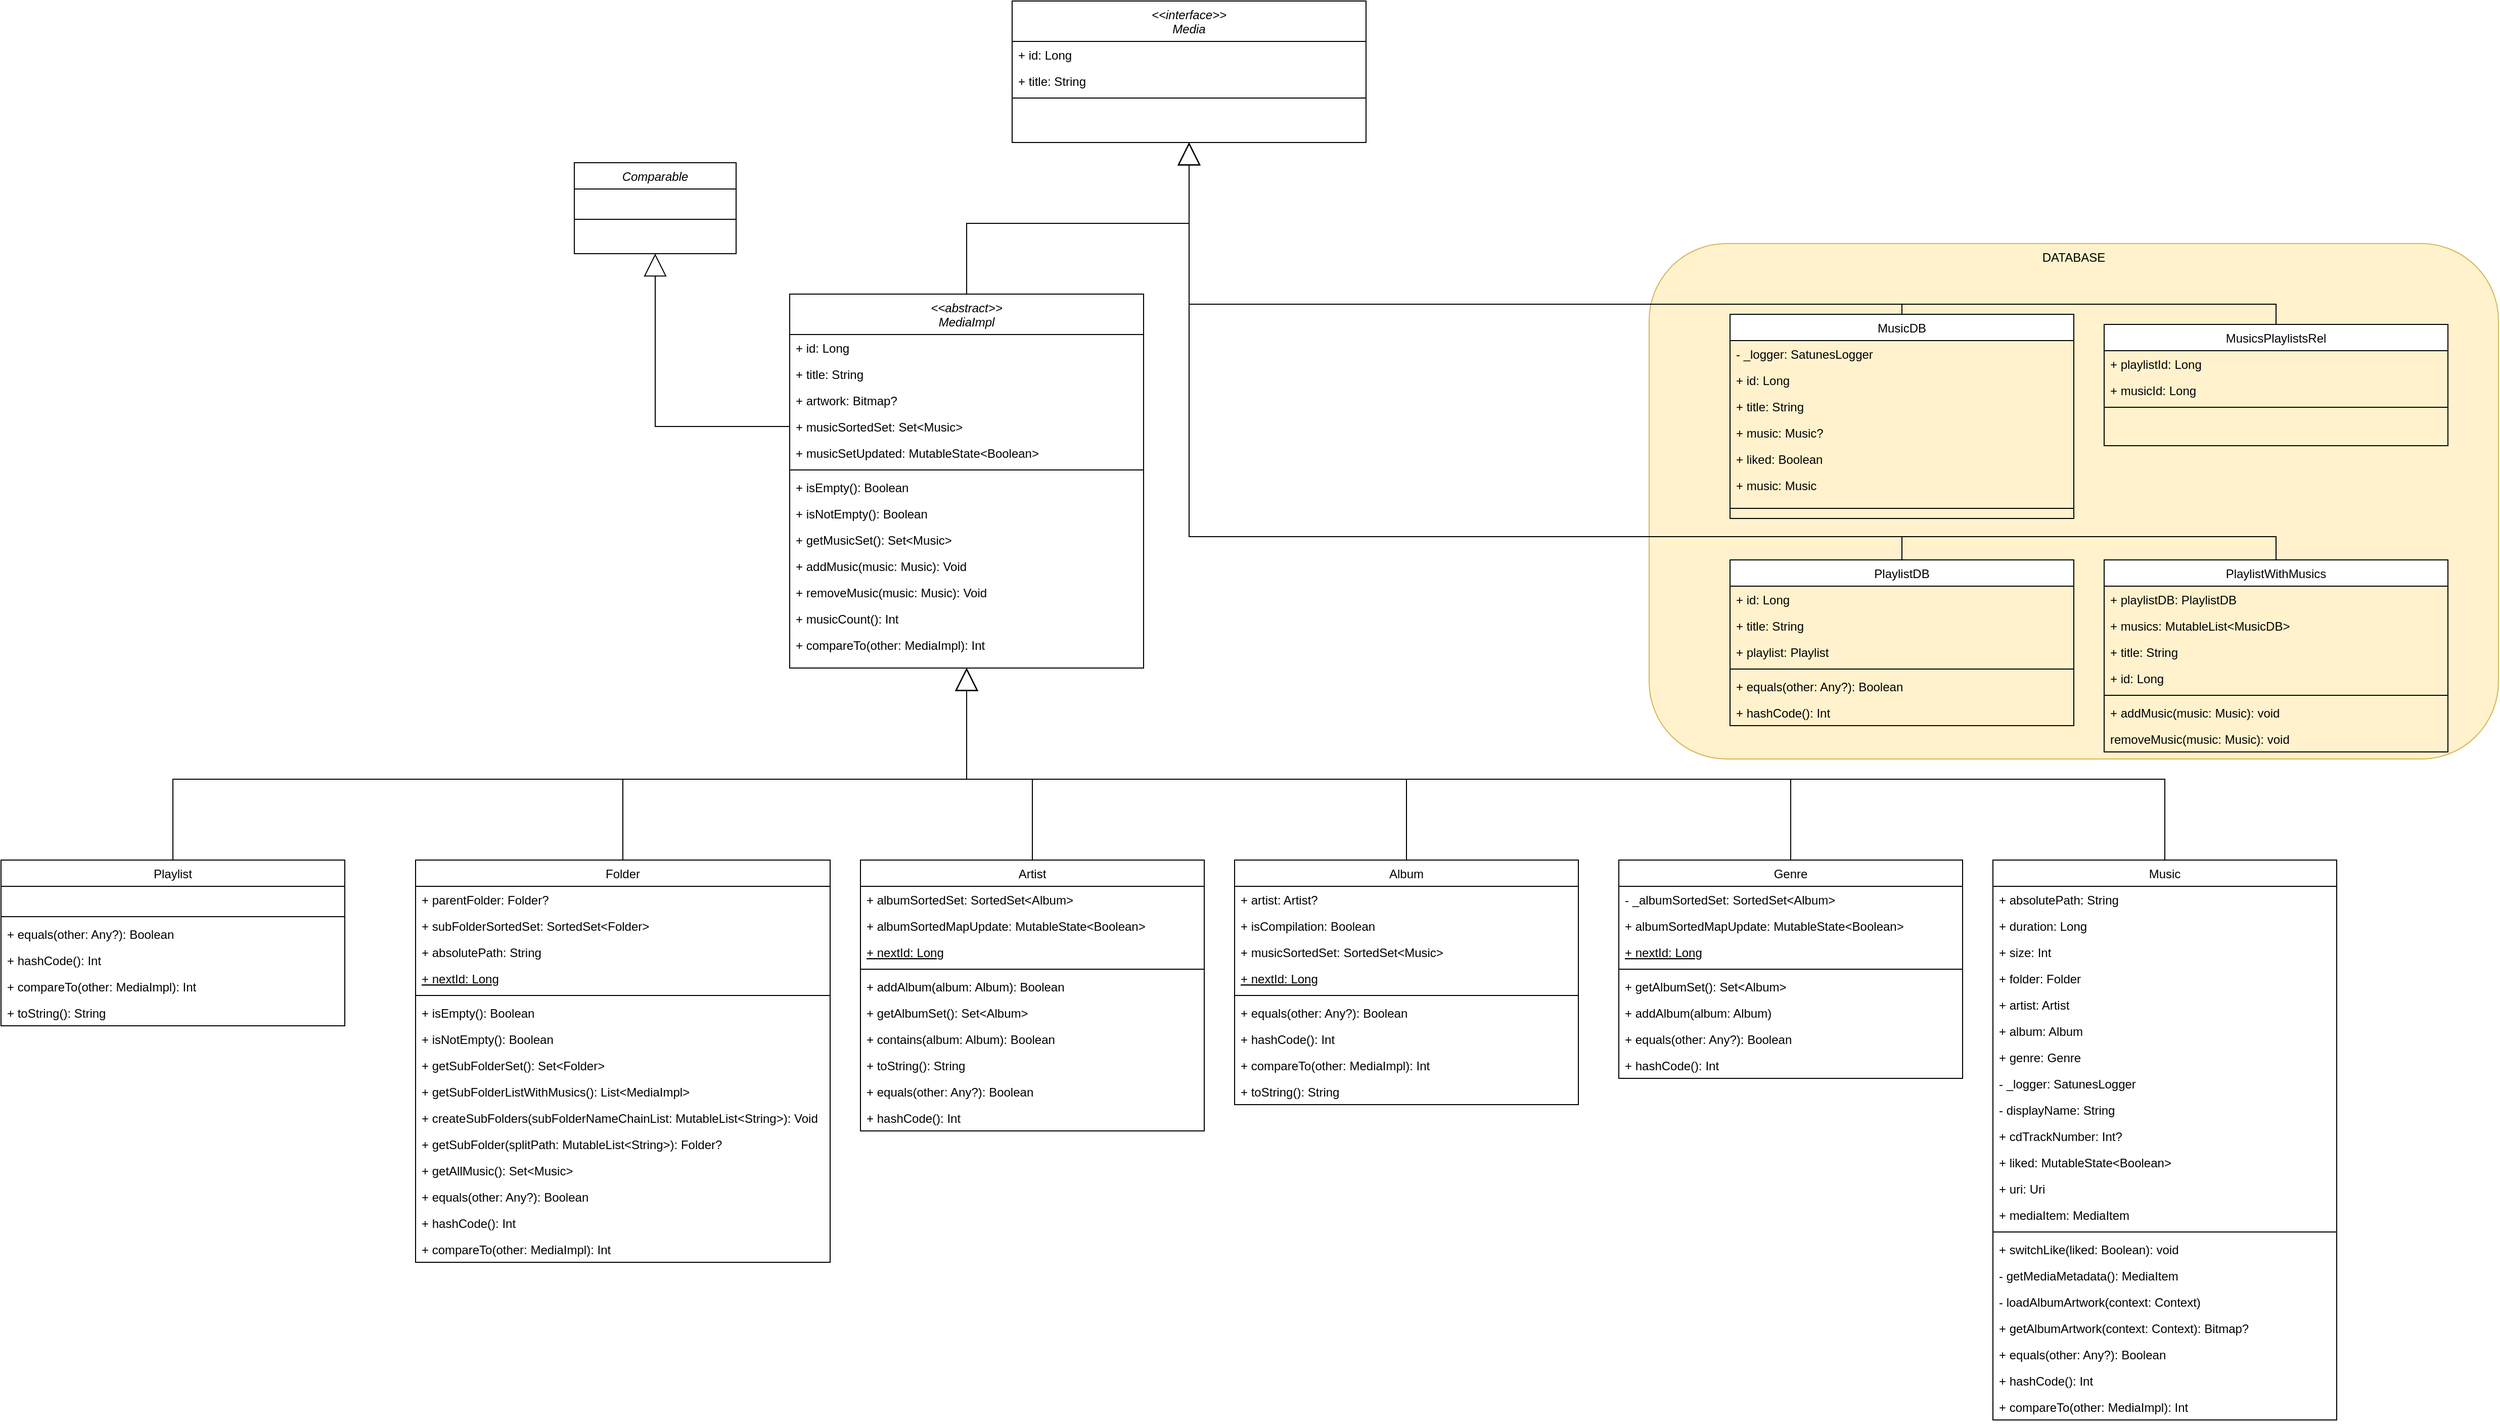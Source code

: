 <mxfile version="24.7.17">
  <diagram id="C5RBs43oDa-KdzZeNtuy" name="Page-1">
    <mxGraphModel dx="2901" dy="1903" grid="1" gridSize="10" guides="1" tooltips="1" connect="1" arrows="1" fold="1" page="1" pageScale="1" pageWidth="827" pageHeight="1169" math="0" shadow="0">
      <root>
        <mxCell id="WIyWlLk6GJQsqaUBKTNV-0" />
        <mxCell id="WIyWlLk6GJQsqaUBKTNV-1" parent="WIyWlLk6GJQsqaUBKTNV-0" />
        <mxCell id="YpZkU9xtYpbVFz88kELq-27" style="edgeStyle=orthogonalEdgeStyle;rounded=0;orthogonalLoop=1;jettySize=auto;html=1;entryX=0.5;entryY=1;entryDx=0;entryDy=0;endArrow=block;endFill=0;strokeWidth=1;endSize=20;exitX=0;exitY=0.5;exitDx=0;exitDy=0;" parent="WIyWlLk6GJQsqaUBKTNV-1" source="BCzuW8dj-wQ5mQRWd4hv-5" target="YpZkU9xtYpbVFz88kELq-18" edge="1">
          <mxGeometry relative="1" as="geometry" />
        </mxCell>
        <mxCell id="zkfFHV4jXpPFQw0GAbJ--0" value="&lt;&lt;interface&gt;&gt;&#xa;Media" style="swimlane;fontStyle=2;align=center;verticalAlign=top;childLayout=stackLayout;horizontal=1;startSize=40;horizontalStack=0;resizeParent=1;resizeLast=0;collapsible=1;marginBottom=0;rounded=0;shadow=0;strokeWidth=1;" parent="WIyWlLk6GJQsqaUBKTNV-1" vertex="1">
          <mxGeometry x="20" y="-490" width="350" height="140" as="geometry">
            <mxRectangle x="230" y="140" width="160" height="26" as="alternateBounds" />
          </mxGeometry>
        </mxCell>
        <mxCell id="zkfFHV4jXpPFQw0GAbJ--1" value="+ id: Long" style="text;align=left;verticalAlign=top;spacingLeft=4;spacingRight=4;overflow=hidden;rotatable=0;points=[[0,0.5],[1,0.5]];portConstraint=eastwest;" parent="zkfFHV4jXpPFQw0GAbJ--0" vertex="1">
          <mxGeometry y="40" width="350" height="26" as="geometry" />
        </mxCell>
        <mxCell id="zkfFHV4jXpPFQw0GAbJ--2" value="+ title: String" style="text;align=left;verticalAlign=top;spacingLeft=4;spacingRight=4;overflow=hidden;rotatable=0;points=[[0,0.5],[1,0.5]];portConstraint=eastwest;rounded=0;shadow=0;html=0;" parent="zkfFHV4jXpPFQw0GAbJ--0" vertex="1">
          <mxGeometry y="66" width="350" height="26" as="geometry" />
        </mxCell>
        <mxCell id="zkfFHV4jXpPFQw0GAbJ--4" value="" style="line;html=1;strokeWidth=1;align=left;verticalAlign=middle;spacingTop=-1;spacingLeft=3;spacingRight=3;rotatable=0;labelPosition=right;points=[];portConstraint=eastwest;" parent="zkfFHV4jXpPFQw0GAbJ--0" vertex="1">
          <mxGeometry y="92" width="350" height="8" as="geometry" />
        </mxCell>
        <mxCell id="zkfFHV4jXpPFQw0GAbJ--6" value="Folder" style="swimlane;fontStyle=0;align=center;verticalAlign=top;childLayout=stackLayout;horizontal=1;startSize=26;horizontalStack=0;resizeParent=1;resizeLast=0;collapsible=1;marginBottom=0;rounded=0;shadow=0;strokeWidth=1;" parent="WIyWlLk6GJQsqaUBKTNV-1" vertex="1">
          <mxGeometry x="-570" y="360" width="410" height="398" as="geometry">
            <mxRectangle x="130" y="380" width="160" height="26" as="alternateBounds" />
          </mxGeometry>
        </mxCell>
        <mxCell id="zkfFHV4jXpPFQw0GAbJ--7" value="+ parentFolder: Folder?" style="text;align=left;verticalAlign=top;spacingLeft=4;spacingRight=4;overflow=hidden;rotatable=0;points=[[0,0.5],[1,0.5]];portConstraint=eastwest;" parent="zkfFHV4jXpPFQw0GAbJ--6" vertex="1">
          <mxGeometry y="26" width="410" height="26" as="geometry" />
        </mxCell>
        <mxCell id="YpZkU9xtYpbVFz88kELq-29" value="+ subFolderSortedSet: SortedSet&lt;Folder&gt;" style="text;align=left;verticalAlign=top;spacingLeft=4;spacingRight=4;overflow=hidden;rotatable=0;points=[[0,0.5],[1,0.5]];portConstraint=eastwest;rounded=0;shadow=0;html=0;" parent="zkfFHV4jXpPFQw0GAbJ--6" vertex="1">
          <mxGeometry y="52" width="410" height="26" as="geometry" />
        </mxCell>
        <mxCell id="YpZkU9xtYpbVFz88kELq-30" value="+ absolutePath: String" style="text;align=left;verticalAlign=top;spacingLeft=4;spacingRight=4;overflow=hidden;rotatable=0;points=[[0,0.5],[1,0.5]];portConstraint=eastwest;rounded=0;shadow=0;html=0;" parent="zkfFHV4jXpPFQw0GAbJ--6" vertex="1">
          <mxGeometry y="78" width="410" height="26" as="geometry" />
        </mxCell>
        <mxCell id="HCeRGzGwol8JE6AunHpq-9" value="+ nextId: Long" style="text;align=left;verticalAlign=top;spacingLeft=4;spacingRight=4;overflow=hidden;rotatable=0;points=[[0,0.5],[1,0.5]];portConstraint=eastwest;rounded=0;shadow=0;html=0;fontStyle=4" vertex="1" parent="zkfFHV4jXpPFQw0GAbJ--6">
          <mxGeometry y="104" width="410" height="26" as="geometry" />
        </mxCell>
        <mxCell id="zkfFHV4jXpPFQw0GAbJ--9" value="" style="line;html=1;strokeWidth=1;align=left;verticalAlign=middle;spacingTop=-1;spacingLeft=3;spacingRight=3;rotatable=0;labelPosition=right;points=[];portConstraint=eastwest;" parent="zkfFHV4jXpPFQw0GAbJ--6" vertex="1">
          <mxGeometry y="130" width="410" height="8" as="geometry" />
        </mxCell>
        <mxCell id="HCeRGzGwol8JE6AunHpq-10" value="+ isEmpty(): Boolean" style="text;align=left;verticalAlign=top;spacingLeft=4;spacingRight=4;overflow=hidden;rotatable=0;points=[[0,0.5],[1,0.5]];portConstraint=eastwest;fontStyle=0" vertex="1" parent="zkfFHV4jXpPFQw0GAbJ--6">
          <mxGeometry y="138" width="410" height="26" as="geometry" />
        </mxCell>
        <mxCell id="HCeRGzGwol8JE6AunHpq-11" value="+ isNotEmpty(): Boolean" style="text;align=left;verticalAlign=top;spacingLeft=4;spacingRight=4;overflow=hidden;rotatable=0;points=[[0,0.5],[1,0.5]];portConstraint=eastwest;fontStyle=0" vertex="1" parent="zkfFHV4jXpPFQw0GAbJ--6">
          <mxGeometry y="164" width="410" height="26" as="geometry" />
        </mxCell>
        <mxCell id="zkfFHV4jXpPFQw0GAbJ--10" value="+ getSubFolderSet(): Set&lt;Folder&gt;" style="text;align=left;verticalAlign=top;spacingLeft=4;spacingRight=4;overflow=hidden;rotatable=0;points=[[0,0.5],[1,0.5]];portConstraint=eastwest;fontStyle=0" parent="zkfFHV4jXpPFQw0GAbJ--6" vertex="1">
          <mxGeometry y="190" width="410" height="26" as="geometry" />
        </mxCell>
        <mxCell id="zkfFHV4jXpPFQw0GAbJ--11" value="+ getSubFolderListWithMusics(): List&lt;MediaImpl&gt;" style="text;align=left;verticalAlign=top;spacingLeft=4;spacingRight=4;overflow=hidden;rotatable=0;points=[[0,0.5],[1,0.5]];portConstraint=eastwest;" parent="zkfFHV4jXpPFQw0GAbJ--6" vertex="1">
          <mxGeometry y="216" width="410" height="26" as="geometry" />
        </mxCell>
        <mxCell id="YpZkU9xtYpbVFz88kELq-37" value="+ createSubFolders(subFolderNameChainList: MutableList&lt;String&gt;): Void" style="text;align=left;verticalAlign=top;spacingLeft=4;spacingRight=4;overflow=hidden;rotatable=0;points=[[0,0.5],[1,0.5]];portConstraint=eastwest;" parent="zkfFHV4jXpPFQw0GAbJ--6" vertex="1">
          <mxGeometry y="242" width="410" height="26" as="geometry" />
        </mxCell>
        <mxCell id="YpZkU9xtYpbVFz88kELq-36" value="+ getSubFolder(splitPath: MutableList&lt;String&gt;): Folder?" style="text;align=left;verticalAlign=top;spacingLeft=4;spacingRight=4;overflow=hidden;rotatable=0;points=[[0,0.5],[1,0.5]];portConstraint=eastwest;" parent="zkfFHV4jXpPFQw0GAbJ--6" vertex="1">
          <mxGeometry y="268" width="410" height="26" as="geometry" />
        </mxCell>
        <mxCell id="YpZkU9xtYpbVFz88kELq-35" value="+ getAllMusic(): Set&lt;Music&gt;" style="text;align=left;verticalAlign=top;spacingLeft=4;spacingRight=4;overflow=hidden;rotatable=0;points=[[0,0.5],[1,0.5]];portConstraint=eastwest;" parent="zkfFHV4jXpPFQw0GAbJ--6" vertex="1">
          <mxGeometry y="294" width="410" height="26" as="geometry" />
        </mxCell>
        <mxCell id="BCzuW8dj-wQ5mQRWd4hv-45" value="+ equals(other: Any?): Boolean" style="text;align=left;verticalAlign=top;spacingLeft=4;spacingRight=4;overflow=hidden;rotatable=0;points=[[0,0.5],[1,0.5]];portConstraint=eastwest;" parent="zkfFHV4jXpPFQw0GAbJ--6" vertex="1">
          <mxGeometry y="320" width="410" height="26" as="geometry" />
        </mxCell>
        <mxCell id="BCzuW8dj-wQ5mQRWd4hv-46" value="+ hashCode(): Int" style="text;align=left;verticalAlign=top;spacingLeft=4;spacingRight=4;overflow=hidden;rotatable=0;points=[[0,0.5],[1,0.5]];portConstraint=eastwest;" parent="zkfFHV4jXpPFQw0GAbJ--6" vertex="1">
          <mxGeometry y="346" width="410" height="26" as="geometry" />
        </mxCell>
        <mxCell id="HCeRGzGwol8JE6AunHpq-12" value="+ compareTo(other: MediaImpl): Int" style="text;align=left;verticalAlign=top;spacingLeft=4;spacingRight=4;overflow=hidden;rotatable=0;points=[[0,0.5],[1,0.5]];portConstraint=eastwest;" vertex="1" parent="zkfFHV4jXpPFQw0GAbJ--6">
          <mxGeometry y="372" width="410" height="26" as="geometry" />
        </mxCell>
        <mxCell id="zkfFHV4jXpPFQw0GAbJ--12" value="" style="endArrow=block;endSize=20;endFill=0;shadow=0;strokeWidth=1;rounded=0;curved=0;edgeStyle=elbowEdgeStyle;elbow=vertical;entryX=0.5;entryY=1;entryDx=0;entryDy=0;" parent="WIyWlLk6GJQsqaUBKTNV-1" source="zkfFHV4jXpPFQw0GAbJ--6" target="BCzuW8dj-wQ5mQRWd4hv-0" edge="1">
          <mxGeometry width="160" relative="1" as="geometry">
            <mxPoint x="200" y="203" as="sourcePoint" />
            <mxPoint x="215" y="-240" as="targetPoint" />
            <Array as="points">
              <mxPoint x="-80" y="280" />
            </Array>
          </mxGeometry>
        </mxCell>
        <mxCell id="zkfFHV4jXpPFQw0GAbJ--13" value="Artist" style="swimlane;fontStyle=0;align=center;verticalAlign=top;childLayout=stackLayout;horizontal=1;startSize=26;horizontalStack=0;resizeParent=1;resizeLast=0;collapsible=1;marginBottom=0;rounded=0;shadow=0;strokeWidth=1;" parent="WIyWlLk6GJQsqaUBKTNV-1" vertex="1">
          <mxGeometry x="-130" y="360" width="340" height="268" as="geometry">
            <mxRectangle x="340" y="380" width="170" height="26" as="alternateBounds" />
          </mxGeometry>
        </mxCell>
        <mxCell id="zkfFHV4jXpPFQw0GAbJ--14" value="+ albumSortedSet: SortedSet&lt;Album&gt;" style="text;align=left;verticalAlign=top;spacingLeft=4;spacingRight=4;overflow=hidden;rotatable=0;points=[[0,0.5],[1,0.5]];portConstraint=eastwest;" parent="zkfFHV4jXpPFQw0GAbJ--13" vertex="1">
          <mxGeometry y="26" width="340" height="26" as="geometry" />
        </mxCell>
        <mxCell id="YpZkU9xtYpbVFz88kELq-43" value="+ albumSortedMapUpdate: MutableState&lt;Boolean&gt;" style="text;align=left;verticalAlign=top;spacingLeft=4;spacingRight=4;overflow=hidden;rotatable=0;points=[[0,0.5],[1,0.5]];portConstraint=eastwest;" parent="zkfFHV4jXpPFQw0GAbJ--13" vertex="1">
          <mxGeometry y="52" width="340" height="26" as="geometry" />
        </mxCell>
        <mxCell id="HCeRGzGwol8JE6AunHpq-13" value="+ nextId: Long" style="text;align=left;verticalAlign=top;spacingLeft=4;spacingRight=4;overflow=hidden;rotatable=0;points=[[0,0.5],[1,0.5]];portConstraint=eastwest;fontStyle=4" vertex="1" parent="zkfFHV4jXpPFQw0GAbJ--13">
          <mxGeometry y="78" width="340" height="26" as="geometry" />
        </mxCell>
        <mxCell id="zkfFHV4jXpPFQw0GAbJ--15" value="" style="line;html=1;strokeWidth=1;align=left;verticalAlign=middle;spacingTop=-1;spacingLeft=3;spacingRight=3;rotatable=0;labelPosition=right;points=[];portConstraint=eastwest;" parent="zkfFHV4jXpPFQw0GAbJ--13" vertex="1">
          <mxGeometry y="104" width="340" height="8" as="geometry" />
        </mxCell>
        <mxCell id="HCeRGzGwol8JE6AunHpq-14" value="+ addAlbum(album: Album): Boolean" style="text;align=left;verticalAlign=top;spacingLeft=4;spacingRight=4;overflow=hidden;rotatable=0;points=[[0,0.5],[1,0.5]];portConstraint=eastwest;" vertex="1" parent="zkfFHV4jXpPFQw0GAbJ--13">
          <mxGeometry y="112" width="340" height="26" as="geometry" />
        </mxCell>
        <mxCell id="HCeRGzGwol8JE6AunHpq-15" value="+ getAlbumSet(): Set&lt;Album&gt;" style="text;align=left;verticalAlign=top;spacingLeft=4;spacingRight=4;overflow=hidden;rotatable=0;points=[[0,0.5],[1,0.5]];portConstraint=eastwest;" vertex="1" parent="zkfFHV4jXpPFQw0GAbJ--13">
          <mxGeometry y="138" width="340" height="26" as="geometry" />
        </mxCell>
        <mxCell id="HCeRGzGwol8JE6AunHpq-16" value="+ contains(album: Album): Boolean" style="text;align=left;verticalAlign=top;spacingLeft=4;spacingRight=4;overflow=hidden;rotatable=0;points=[[0,0.5],[1,0.5]];portConstraint=eastwest;" vertex="1" parent="zkfFHV4jXpPFQw0GAbJ--13">
          <mxGeometry y="164" width="340" height="26" as="geometry" />
        </mxCell>
        <mxCell id="HCeRGzGwol8JE6AunHpq-18" value="+ toString(): String" style="text;align=left;verticalAlign=top;spacingLeft=4;spacingRight=4;overflow=hidden;rotatable=0;points=[[0,0.5],[1,0.5]];portConstraint=eastwest;" vertex="1" parent="zkfFHV4jXpPFQw0GAbJ--13">
          <mxGeometry y="190" width="340" height="26" as="geometry" />
        </mxCell>
        <mxCell id="BCzuW8dj-wQ5mQRWd4hv-43" value="+ equals(other: Any?): Boolean" style="text;align=left;verticalAlign=top;spacingLeft=4;spacingRight=4;overflow=hidden;rotatable=0;points=[[0,0.5],[1,0.5]];portConstraint=eastwest;" parent="zkfFHV4jXpPFQw0GAbJ--13" vertex="1">
          <mxGeometry y="216" width="340" height="26" as="geometry" />
        </mxCell>
        <mxCell id="BCzuW8dj-wQ5mQRWd4hv-44" value="+ hashCode(): Int" style="text;align=left;verticalAlign=top;spacingLeft=4;spacingRight=4;overflow=hidden;rotatable=0;points=[[0,0.5],[1,0.5]];portConstraint=eastwest;" parent="zkfFHV4jXpPFQw0GAbJ--13" vertex="1">
          <mxGeometry y="242" width="340" height="26" as="geometry" />
        </mxCell>
        <mxCell id="zkfFHV4jXpPFQw0GAbJ--16" value="" style="endArrow=block;endSize=20;endFill=0;shadow=0;strokeWidth=1;rounded=0;curved=0;edgeStyle=elbowEdgeStyle;elbow=vertical;entryX=0.5;entryY=1;entryDx=0;entryDy=0;exitX=0.5;exitY=0;exitDx=0;exitDy=0;" parent="WIyWlLk6GJQsqaUBKTNV-1" source="zkfFHV4jXpPFQw0GAbJ--13" target="BCzuW8dj-wQ5mQRWd4hv-0" edge="1">
          <mxGeometry width="160" relative="1" as="geometry">
            <mxPoint x="210" y="373" as="sourcePoint" />
            <mxPoint x="215" y="-240" as="targetPoint" />
            <Array as="points">
              <mxPoint x="-20" y="280" />
            </Array>
          </mxGeometry>
        </mxCell>
        <mxCell id="YpZkU9xtYpbVFz88kELq-18" value="Comparable" style="swimlane;fontStyle=2;align=center;verticalAlign=top;childLayout=stackLayout;horizontal=1;startSize=26;horizontalStack=0;resizeParent=1;resizeLast=0;collapsible=1;marginBottom=0;rounded=0;shadow=0;strokeWidth=1;" parent="WIyWlLk6GJQsqaUBKTNV-1" vertex="1">
          <mxGeometry x="-413" y="-330" width="160" height="90" as="geometry">
            <mxRectangle x="130" y="380" width="160" height="26" as="alternateBounds" />
          </mxGeometry>
        </mxCell>
        <mxCell id="YpZkU9xtYpbVFz88kELq-20" value=" " style="text;align=left;verticalAlign=top;spacingLeft=4;spacingRight=4;overflow=hidden;rotatable=0;points=[[0,0.5],[1,0.5]];portConstraint=eastwest;rounded=0;shadow=0;html=0;fontStyle=0" parent="YpZkU9xtYpbVFz88kELq-18" vertex="1">
          <mxGeometry y="26" width="160" height="26" as="geometry" />
        </mxCell>
        <mxCell id="YpZkU9xtYpbVFz88kELq-21" value="" style="line;html=1;strokeWidth=1;align=left;verticalAlign=middle;spacingTop=-1;spacingLeft=3;spacingRight=3;rotatable=0;labelPosition=right;points=[];portConstraint=eastwest;fontStyle=0" parent="YpZkU9xtYpbVFz88kELq-18" vertex="1">
          <mxGeometry y="52" width="160" height="8" as="geometry" />
        </mxCell>
        <mxCell id="YpZkU9xtYpbVFz88kELq-47" value="Album" style="swimlane;fontStyle=0;align=center;verticalAlign=top;childLayout=stackLayout;horizontal=1;startSize=26;horizontalStack=0;resizeParent=1;resizeLast=0;collapsible=1;marginBottom=0;rounded=0;shadow=0;strokeWidth=1;" parent="WIyWlLk6GJQsqaUBKTNV-1" vertex="1">
          <mxGeometry x="240" y="360" width="340" height="242" as="geometry">
            <mxRectangle x="340" y="380" width="170" height="26" as="alternateBounds" />
          </mxGeometry>
        </mxCell>
        <mxCell id="YpZkU9xtYpbVFz88kELq-48" value="+ artist: Artist?" style="text;align=left;verticalAlign=top;spacingLeft=4;spacingRight=4;overflow=hidden;rotatable=0;points=[[0,0.5],[1,0.5]];portConstraint=eastwest;" parent="YpZkU9xtYpbVFz88kELq-47" vertex="1">
          <mxGeometry y="26" width="340" height="26" as="geometry" />
        </mxCell>
        <mxCell id="HCeRGzGwol8JE6AunHpq-20" value="+ isCompilation: Boolean" style="text;align=left;verticalAlign=top;spacingLeft=4;spacingRight=4;overflow=hidden;rotatable=0;points=[[0,0.5],[1,0.5]];portConstraint=eastwest;" vertex="1" parent="YpZkU9xtYpbVFz88kELq-47">
          <mxGeometry y="52" width="340" height="26" as="geometry" />
        </mxCell>
        <mxCell id="HCeRGzGwol8JE6AunHpq-21" value="+ musicSortedSet: SortedSet&lt;Music&gt;" style="text;align=left;verticalAlign=top;spacingLeft=4;spacingRight=4;overflow=hidden;rotatable=0;points=[[0,0.5],[1,0.5]];portConstraint=eastwest;" vertex="1" parent="YpZkU9xtYpbVFz88kELq-47">
          <mxGeometry y="78" width="340" height="26" as="geometry" />
        </mxCell>
        <mxCell id="HCeRGzGwol8JE6AunHpq-19" value="+ nextId: Long" style="text;align=left;verticalAlign=top;spacingLeft=4;spacingRight=4;overflow=hidden;rotatable=0;points=[[0,0.5],[1,0.5]];portConstraint=eastwest;fontStyle=4" vertex="1" parent="YpZkU9xtYpbVFz88kELq-47">
          <mxGeometry y="104" width="340" height="26" as="geometry" />
        </mxCell>
        <mxCell id="YpZkU9xtYpbVFz88kELq-51" value="" style="line;html=1;strokeWidth=1;align=left;verticalAlign=middle;spacingTop=-1;spacingLeft=3;spacingRight=3;rotatable=0;labelPosition=right;points=[];portConstraint=eastwest;" parent="YpZkU9xtYpbVFz88kELq-47" vertex="1">
          <mxGeometry y="130" width="340" height="8" as="geometry" />
        </mxCell>
        <mxCell id="BCzuW8dj-wQ5mQRWd4hv-40" value="+ equals(other: Any?): Boolean" style="text;align=left;verticalAlign=top;spacingLeft=4;spacingRight=4;overflow=hidden;rotatable=0;points=[[0,0.5],[1,0.5]];portConstraint=eastwest;" parent="YpZkU9xtYpbVFz88kELq-47" vertex="1">
          <mxGeometry y="138" width="340" height="26" as="geometry" />
        </mxCell>
        <mxCell id="BCzuW8dj-wQ5mQRWd4hv-41" value="+ hashCode(): Int" style="text;align=left;verticalAlign=top;spacingLeft=4;spacingRight=4;overflow=hidden;rotatable=0;points=[[0,0.5],[1,0.5]];portConstraint=eastwest;" parent="YpZkU9xtYpbVFz88kELq-47" vertex="1">
          <mxGeometry y="164" width="340" height="26" as="geometry" />
        </mxCell>
        <mxCell id="BCzuW8dj-wQ5mQRWd4hv-42" value="+ compareTo(other: MediaImpl): Int" style="text;align=left;verticalAlign=top;spacingLeft=4;spacingRight=4;overflow=hidden;rotatable=0;points=[[0,0.5],[1,0.5]];portConstraint=eastwest;" parent="YpZkU9xtYpbVFz88kELq-47" vertex="1">
          <mxGeometry y="190" width="340" height="26" as="geometry" />
        </mxCell>
        <mxCell id="HCeRGzGwol8JE6AunHpq-22" value="+ toString(): String" style="text;align=left;verticalAlign=top;spacingLeft=4;spacingRight=4;overflow=hidden;rotatable=0;points=[[0,0.5],[1,0.5]];portConstraint=eastwest;" vertex="1" parent="YpZkU9xtYpbVFz88kELq-47">
          <mxGeometry y="216" width="340" height="26" as="geometry" />
        </mxCell>
        <mxCell id="YpZkU9xtYpbVFz88kELq-56" value="" style="endArrow=block;endSize=20;endFill=0;shadow=0;strokeWidth=1;rounded=0;curved=0;edgeStyle=elbowEdgeStyle;elbow=vertical;exitX=0.5;exitY=0;exitDx=0;exitDy=0;entryX=0.5;entryY=1;entryDx=0;entryDy=0;" parent="WIyWlLk6GJQsqaUBKTNV-1" source="YpZkU9xtYpbVFz88kELq-47" target="BCzuW8dj-wQ5mQRWd4hv-0" edge="1">
          <mxGeometry width="160" relative="1" as="geometry">
            <mxPoint x="50" y="370" as="sourcePoint" />
            <mxPoint x="215" y="-240" as="targetPoint" />
            <Array as="points">
              <mxPoint x="215" y="280" />
            </Array>
          </mxGeometry>
        </mxCell>
        <mxCell id="YpZkU9xtYpbVFz88kELq-57" value="Genre" style="swimlane;fontStyle=0;align=center;verticalAlign=top;childLayout=stackLayout;horizontal=1;startSize=26;horizontalStack=0;resizeParent=1;resizeLast=0;collapsible=1;marginBottom=0;rounded=0;shadow=0;strokeWidth=1;" parent="WIyWlLk6GJQsqaUBKTNV-1" vertex="1">
          <mxGeometry x="620" y="360" width="340" height="216" as="geometry">
            <mxRectangle x="340" y="380" width="170" height="26" as="alternateBounds" />
          </mxGeometry>
        </mxCell>
        <mxCell id="YpZkU9xtYpbVFz88kELq-59" value="- _albumSortedSet: SortedSet&lt;Album&gt;" style="text;align=left;verticalAlign=top;spacingLeft=4;spacingRight=4;overflow=hidden;rotatable=0;points=[[0,0.5],[1,0.5]];portConstraint=eastwest;" parent="YpZkU9xtYpbVFz88kELq-57" vertex="1">
          <mxGeometry y="26" width="340" height="26" as="geometry" />
        </mxCell>
        <mxCell id="HCeRGzGwol8JE6AunHpq-23" value="+ albumSortedMapUpdate: MutableState&lt;Boolean&gt;" style="text;align=left;verticalAlign=top;spacingLeft=4;spacingRight=4;overflow=hidden;rotatable=0;points=[[0,0.5],[1,0.5]];portConstraint=eastwest;" vertex="1" parent="YpZkU9xtYpbVFz88kELq-57">
          <mxGeometry y="52" width="340" height="26" as="geometry" />
        </mxCell>
        <mxCell id="HCeRGzGwol8JE6AunHpq-24" value="+ nextId: Long" style="text;align=left;verticalAlign=top;spacingLeft=4;spacingRight=4;overflow=hidden;rotatable=0;points=[[0,0.5],[1,0.5]];portConstraint=eastwest;fontStyle=4" vertex="1" parent="YpZkU9xtYpbVFz88kELq-57">
          <mxGeometry y="78" width="340" height="26" as="geometry" />
        </mxCell>
        <mxCell id="YpZkU9xtYpbVFz88kELq-60" value="" style="line;html=1;strokeWidth=1;align=left;verticalAlign=middle;spacingTop=-1;spacingLeft=3;spacingRight=3;rotatable=0;labelPosition=right;points=[];portConstraint=eastwest;" parent="YpZkU9xtYpbVFz88kELq-57" vertex="1">
          <mxGeometry y="104" width="340" height="8" as="geometry" />
        </mxCell>
        <mxCell id="HCeRGzGwol8JE6AunHpq-25" value="+ getAlbumSet(): Set&lt;Album&gt;" style="text;align=left;verticalAlign=top;spacingLeft=4;spacingRight=4;overflow=hidden;rotatable=0;points=[[0,0.5],[1,0.5]];portConstraint=eastwest;" vertex="1" parent="YpZkU9xtYpbVFz88kELq-57">
          <mxGeometry y="112" width="340" height="26" as="geometry" />
        </mxCell>
        <mxCell id="HCeRGzGwol8JE6AunHpq-26" value="+ addAlbum(album: Album)" style="text;align=left;verticalAlign=top;spacingLeft=4;spacingRight=4;overflow=hidden;rotatable=0;points=[[0,0.5],[1,0.5]];portConstraint=eastwest;" vertex="1" parent="YpZkU9xtYpbVFz88kELq-57">
          <mxGeometry y="138" width="340" height="26" as="geometry" />
        </mxCell>
        <mxCell id="BCzuW8dj-wQ5mQRWd4hv-47" value="+ equals(other: Any?): Boolean" style="text;align=left;verticalAlign=top;spacingLeft=4;spacingRight=4;overflow=hidden;rotatable=0;points=[[0,0.5],[1,0.5]];portConstraint=eastwest;" parent="YpZkU9xtYpbVFz88kELq-57" vertex="1">
          <mxGeometry y="164" width="340" height="26" as="geometry" />
        </mxCell>
        <mxCell id="BCzuW8dj-wQ5mQRWd4hv-48" value="+ hashCode(): Int" style="text;align=left;verticalAlign=top;spacingLeft=4;spacingRight=4;overflow=hidden;rotatable=0;points=[[0,0.5],[1,0.5]];portConstraint=eastwest;" parent="YpZkU9xtYpbVFz88kELq-57" vertex="1">
          <mxGeometry y="190" width="340" height="26" as="geometry" />
        </mxCell>
        <mxCell id="YpZkU9xtYpbVFz88kELq-63" value="" style="endArrow=block;endSize=20;endFill=0;shadow=0;strokeWidth=1;rounded=0;curved=0;edgeStyle=elbowEdgeStyle;elbow=vertical;entryX=0.5;entryY=1;entryDx=0;entryDy=0;" parent="WIyWlLk6GJQsqaUBKTNV-1" source="YpZkU9xtYpbVFz88kELq-57" target="BCzuW8dj-wQ5mQRWd4hv-0" edge="1">
          <mxGeometry width="160" relative="1" as="geometry">
            <mxPoint x="420" y="370" as="sourcePoint" />
            <mxPoint x="215" y="-240" as="targetPoint" />
            <Array as="points">
              <mxPoint x="510" y="280" />
            </Array>
          </mxGeometry>
        </mxCell>
        <mxCell id="YpZkU9xtYpbVFz88kELq-64" value="Music" style="swimlane;fontStyle=0;align=center;verticalAlign=top;childLayout=stackLayout;horizontal=1;startSize=26;horizontalStack=0;resizeParent=1;resizeLast=0;collapsible=1;marginBottom=0;rounded=0;shadow=0;strokeWidth=1;" parent="WIyWlLk6GJQsqaUBKTNV-1" vertex="1">
          <mxGeometry x="990" y="360" width="340" height="554" as="geometry">
            <mxRectangle x="340" y="380" width="170" height="26" as="alternateBounds" />
          </mxGeometry>
        </mxCell>
        <mxCell id="YpZkU9xtYpbVFz88kELq-70" value="+ absolutePath: String" style="text;align=left;verticalAlign=top;spacingLeft=4;spacingRight=4;overflow=hidden;rotatable=0;points=[[0,0.5],[1,0.5]];portConstraint=eastwest;" parent="YpZkU9xtYpbVFz88kELq-64" vertex="1">
          <mxGeometry y="26" width="340" height="26" as="geometry" />
        </mxCell>
        <mxCell id="YpZkU9xtYpbVFz88kELq-76" value="+ duration: Long" style="text;align=left;verticalAlign=top;spacingLeft=4;spacingRight=4;overflow=hidden;rotatable=0;points=[[0,0.5],[1,0.5]];portConstraint=eastwest;" parent="YpZkU9xtYpbVFz88kELq-64" vertex="1">
          <mxGeometry y="52" width="340" height="26" as="geometry" />
        </mxCell>
        <mxCell id="YpZkU9xtYpbVFz88kELq-75" value="+ size: Int" style="text;align=left;verticalAlign=top;spacingLeft=4;spacingRight=4;overflow=hidden;rotatable=0;points=[[0,0.5],[1,0.5]];portConstraint=eastwest;" parent="YpZkU9xtYpbVFz88kELq-64" vertex="1">
          <mxGeometry y="78" width="340" height="26" as="geometry" />
        </mxCell>
        <mxCell id="YpZkU9xtYpbVFz88kELq-74" value="+ folder: Folder" style="text;align=left;verticalAlign=top;spacingLeft=4;spacingRight=4;overflow=hidden;rotatable=0;points=[[0,0.5],[1,0.5]];portConstraint=eastwest;" parent="YpZkU9xtYpbVFz88kELq-64" vertex="1">
          <mxGeometry y="104" width="340" height="26" as="geometry" />
        </mxCell>
        <mxCell id="YpZkU9xtYpbVFz88kELq-73" value="+ artist: Artist" style="text;align=left;verticalAlign=top;spacingLeft=4;spacingRight=4;overflow=hidden;rotatable=0;points=[[0,0.5],[1,0.5]];portConstraint=eastwest;" parent="YpZkU9xtYpbVFz88kELq-64" vertex="1">
          <mxGeometry y="130" width="340" height="26" as="geometry" />
        </mxCell>
        <mxCell id="YpZkU9xtYpbVFz88kELq-72" value="+ album: Album" style="text;align=left;verticalAlign=top;spacingLeft=4;spacingRight=4;overflow=hidden;rotatable=0;points=[[0,0.5],[1,0.5]];portConstraint=eastwest;" parent="YpZkU9xtYpbVFz88kELq-64" vertex="1">
          <mxGeometry y="156" width="340" height="26" as="geometry" />
        </mxCell>
        <mxCell id="YpZkU9xtYpbVFz88kELq-71" value="+ genre: Genre" style="text;align=left;verticalAlign=top;spacingLeft=4;spacingRight=4;overflow=hidden;rotatable=0;points=[[0,0.5],[1,0.5]];portConstraint=eastwest;" parent="YpZkU9xtYpbVFz88kELq-64" vertex="1">
          <mxGeometry y="182" width="340" height="26" as="geometry" />
        </mxCell>
        <mxCell id="HCeRGzGwol8JE6AunHpq-28" value="- _logger: SatunesLogger" style="text;align=left;verticalAlign=top;spacingLeft=4;spacingRight=4;overflow=hidden;rotatable=0;points=[[0,0.5],[1,0.5]];portConstraint=eastwest;" vertex="1" parent="YpZkU9xtYpbVFz88kELq-64">
          <mxGeometry y="208" width="340" height="26" as="geometry" />
        </mxCell>
        <mxCell id="YpZkU9xtYpbVFz88kELq-65" value="- displayName: String" style="text;align=left;verticalAlign=top;spacingLeft=4;spacingRight=4;overflow=hidden;rotatable=0;points=[[0,0.5],[1,0.5]];portConstraint=eastwest;" parent="YpZkU9xtYpbVFz88kELq-64" vertex="1">
          <mxGeometry y="234" width="340" height="26" as="geometry" />
        </mxCell>
        <mxCell id="HCeRGzGwol8JE6AunHpq-29" value="+ cdTrackNumber: Int?" style="text;align=left;verticalAlign=top;spacingLeft=4;spacingRight=4;overflow=hidden;rotatable=0;points=[[0,0.5],[1,0.5]];portConstraint=eastwest;" vertex="1" parent="YpZkU9xtYpbVFz88kELq-64">
          <mxGeometry y="260" width="340" height="26" as="geometry" />
        </mxCell>
        <mxCell id="BCzuW8dj-wQ5mQRWd4hv-50" value="+ liked: MutableState&lt;Boolean&gt;" style="text;align=left;verticalAlign=top;spacingLeft=4;spacingRight=4;overflow=hidden;rotatable=0;points=[[0,0.5],[1,0.5]];portConstraint=eastwest;" parent="YpZkU9xtYpbVFz88kELq-64" vertex="1">
          <mxGeometry y="286" width="340" height="26" as="geometry" />
        </mxCell>
        <mxCell id="YpZkU9xtYpbVFz88kELq-78" value="+ uri: Uri" style="text;align=left;verticalAlign=top;spacingLeft=4;spacingRight=4;overflow=hidden;rotatable=0;points=[[0,0.5],[1,0.5]];portConstraint=eastwest;" parent="YpZkU9xtYpbVFz88kELq-64" vertex="1">
          <mxGeometry y="312" width="340" height="26" as="geometry" />
        </mxCell>
        <mxCell id="YpZkU9xtYpbVFz88kELq-77" value="+ mediaItem: MediaItem" style="text;align=left;verticalAlign=top;spacingLeft=4;spacingRight=4;overflow=hidden;rotatable=0;points=[[0,0.5],[1,0.5]];portConstraint=eastwest;" parent="YpZkU9xtYpbVFz88kELq-64" vertex="1">
          <mxGeometry y="338" width="340" height="26" as="geometry" />
        </mxCell>
        <mxCell id="YpZkU9xtYpbVFz88kELq-66" value="" style="line;html=1;strokeWidth=1;align=left;verticalAlign=middle;spacingTop=-1;spacingLeft=3;spacingRight=3;rotatable=0;labelPosition=right;points=[];portConstraint=eastwest;" parent="YpZkU9xtYpbVFz88kELq-64" vertex="1">
          <mxGeometry y="364" width="340" height="8" as="geometry" />
        </mxCell>
        <mxCell id="BCzuW8dj-wQ5mQRWd4hv-51" value="+ switchLike(liked: Boolean): void" style="text;align=left;verticalAlign=top;spacingLeft=4;spacingRight=4;overflow=hidden;rotatable=0;points=[[0,0.5],[1,0.5]];portConstraint=eastwest;" parent="YpZkU9xtYpbVFz88kELq-64" vertex="1">
          <mxGeometry y="372" width="340" height="26" as="geometry" />
        </mxCell>
        <mxCell id="YpZkU9xtYpbVFz88kELq-67" value="- getMediaMetadata(): MediaItem" style="text;align=left;verticalAlign=top;spacingLeft=4;spacingRight=4;overflow=hidden;rotatable=0;points=[[0,0.5],[1,0.5]];portConstraint=eastwest;" parent="YpZkU9xtYpbVFz88kELq-64" vertex="1">
          <mxGeometry y="398" width="340" height="26" as="geometry" />
        </mxCell>
        <mxCell id="YpZkU9xtYpbVFz88kELq-79" value="- loadAlbumArtwork(context: Context)" style="text;align=left;verticalAlign=top;spacingLeft=4;spacingRight=4;overflow=hidden;rotatable=0;points=[[0,0.5],[1,0.5]];portConstraint=eastwest;" parent="YpZkU9xtYpbVFz88kELq-64" vertex="1">
          <mxGeometry y="424" width="340" height="26" as="geometry" />
        </mxCell>
        <mxCell id="HCeRGzGwol8JE6AunHpq-31" value="+ getAlbumArtwork(context: Context): Bitmap?" style="text;align=left;verticalAlign=top;spacingLeft=4;spacingRight=4;overflow=hidden;rotatable=0;points=[[0,0.5],[1,0.5]];portConstraint=eastwest;" vertex="1" parent="YpZkU9xtYpbVFz88kELq-64">
          <mxGeometry y="450" width="340" height="26" as="geometry" />
        </mxCell>
        <mxCell id="BCzuW8dj-wQ5mQRWd4hv-54" value="+ equals(other: Any?): Boolean" style="text;align=left;verticalAlign=top;spacingLeft=4;spacingRight=4;overflow=hidden;rotatable=0;points=[[0,0.5],[1,0.5]];portConstraint=eastwest;" parent="YpZkU9xtYpbVFz88kELq-64" vertex="1">
          <mxGeometry y="476" width="340" height="26" as="geometry" />
        </mxCell>
        <mxCell id="BCzuW8dj-wQ5mQRWd4hv-55" value="+ hashCode(): Int" style="text;align=left;verticalAlign=top;spacingLeft=4;spacingRight=4;overflow=hidden;rotatable=0;points=[[0,0.5],[1,0.5]];portConstraint=eastwest;" parent="YpZkU9xtYpbVFz88kELq-64" vertex="1">
          <mxGeometry y="502" width="340" height="26" as="geometry" />
        </mxCell>
        <mxCell id="HCeRGzGwol8JE6AunHpq-32" value="+ compareTo(other: MediaImpl): Int" style="text;align=left;verticalAlign=top;spacingLeft=4;spacingRight=4;overflow=hidden;rotatable=0;points=[[0,0.5],[1,0.5]];portConstraint=eastwest;" vertex="1" parent="YpZkU9xtYpbVFz88kELq-64">
          <mxGeometry y="528" width="340" height="26" as="geometry" />
        </mxCell>
        <mxCell id="YpZkU9xtYpbVFz88kELq-69" value="" style="endArrow=block;endSize=20;endFill=0;shadow=0;strokeWidth=1;rounded=0;curved=0;edgeStyle=elbowEdgeStyle;elbow=vertical;entryX=0.5;entryY=1;entryDx=0;entryDy=0;" parent="WIyWlLk6GJQsqaUBKTNV-1" source="YpZkU9xtYpbVFz88kELq-64" target="BCzuW8dj-wQ5mQRWd4hv-0" edge="1">
          <mxGeometry width="160" relative="1" as="geometry">
            <mxPoint x="800" y="370" as="sourcePoint" />
            <mxPoint x="215" y="-240" as="targetPoint" />
            <Array as="points">
              <mxPoint x="710" y="280" />
            </Array>
          </mxGeometry>
        </mxCell>
        <mxCell id="JfJ_LDCNABs6NTUcUGUG-0" value="DATABASE" style="rounded=1;whiteSpace=wrap;html=1;verticalAlign=top;fillColor=#fff2cc;strokeColor=#d6b656;" parent="WIyWlLk6GJQsqaUBKTNV-1" vertex="1">
          <mxGeometry x="650" y="-250" width="840" height="510" as="geometry" />
        </mxCell>
        <mxCell id="JfJ_LDCNABs6NTUcUGUG-15" value="MusicDB" style="swimlane;fontStyle=0;align=center;verticalAlign=top;childLayout=stackLayout;horizontal=1;startSize=26;horizontalStack=0;resizeParent=1;resizeLast=0;collapsible=1;marginBottom=0;rounded=0;shadow=0;strokeWidth=1;" parent="WIyWlLk6GJQsqaUBKTNV-1" vertex="1">
          <mxGeometry x="730" y="-180" width="340" height="202" as="geometry">
            <mxRectangle x="340" y="380" width="170" height="26" as="alternateBounds" />
          </mxGeometry>
        </mxCell>
        <mxCell id="HCeRGzGwol8JE6AunHpq-33" value="- _logger: SatunesLogger" style="text;align=left;verticalAlign=top;spacingLeft=4;spacingRight=4;overflow=hidden;rotatable=0;points=[[0,0.5],[1,0.5]];portConstraint=eastwest;" vertex="1" parent="JfJ_LDCNABs6NTUcUGUG-15">
          <mxGeometry y="26" width="340" height="26" as="geometry" />
        </mxCell>
        <mxCell id="BCzuW8dj-wQ5mQRWd4hv-18" value="+ id: Long" style="text;align=left;verticalAlign=top;spacingLeft=4;spacingRight=4;overflow=hidden;rotatable=0;points=[[0,0.5],[1,0.5]];portConstraint=eastwest;" parent="JfJ_LDCNABs6NTUcUGUG-15" vertex="1">
          <mxGeometry y="52" width="340" height="26" as="geometry" />
        </mxCell>
        <mxCell id="BCzuW8dj-wQ5mQRWd4hv-19" value="+ title: String" style="text;align=left;verticalAlign=top;spacingLeft=4;spacingRight=4;overflow=hidden;rotatable=0;points=[[0,0.5],[1,0.5]];portConstraint=eastwest;" parent="JfJ_LDCNABs6NTUcUGUG-15" vertex="1">
          <mxGeometry y="78" width="340" height="26" as="geometry" />
        </mxCell>
        <mxCell id="JfJ_LDCNABs6NTUcUGUG-16" value="+ music: Music?" style="text;align=left;verticalAlign=top;spacingLeft=4;spacingRight=4;overflow=hidden;rotatable=0;points=[[0,0.5],[1,0.5]];portConstraint=eastwest;" parent="JfJ_LDCNABs6NTUcUGUG-15" vertex="1">
          <mxGeometry y="104" width="340" height="26" as="geometry" />
        </mxCell>
        <mxCell id="aC7RMowv8lh5KPzW_fGt-1" value="+ liked: Boolean" style="text;align=left;verticalAlign=top;spacingLeft=4;spacingRight=4;overflow=hidden;rotatable=0;points=[[0,0.5],[1,0.5]];portConstraint=eastwest;" parent="JfJ_LDCNABs6NTUcUGUG-15" vertex="1">
          <mxGeometry y="130" width="340" height="26" as="geometry" />
        </mxCell>
        <mxCell id="BCzuW8dj-wQ5mQRWd4hv-21" value="+ music: Music" style="text;align=left;verticalAlign=top;spacingLeft=4;spacingRight=4;overflow=hidden;rotatable=0;points=[[0,0.5],[1,0.5]];portConstraint=eastwest;" parent="JfJ_LDCNABs6NTUcUGUG-15" vertex="1">
          <mxGeometry y="156" width="340" height="26" as="geometry" />
        </mxCell>
        <mxCell id="JfJ_LDCNABs6NTUcUGUG-17" value="" style="line;html=1;strokeWidth=1;align=left;verticalAlign=middle;spacingTop=-1;spacingLeft=3;spacingRight=3;rotatable=0;labelPosition=right;points=[];portConstraint=eastwest;" parent="JfJ_LDCNABs6NTUcUGUG-15" vertex="1">
          <mxGeometry y="182" width="340" height="20" as="geometry" />
        </mxCell>
        <mxCell id="JfJ_LDCNABs6NTUcUGUG-19" value="" style="endArrow=block;endSize=20;endFill=0;shadow=0;strokeWidth=1;rounded=0;curved=0;edgeStyle=elbowEdgeStyle;elbow=vertical;exitX=0.5;exitY=0;exitDx=0;exitDy=0;entryX=0.5;entryY=1;entryDx=0;entryDy=0;" parent="WIyWlLk6GJQsqaUBKTNV-1" source="JfJ_LDCNABs6NTUcUGUG-15" target="zkfFHV4jXpPFQw0GAbJ--0" edge="1">
          <mxGeometry width="160" relative="1" as="geometry">
            <mxPoint x="1365" y="118" as="sourcePoint" />
            <mxPoint x="470" y="-270" as="targetPoint" />
            <Array as="points">
              <mxPoint x="650" y="-190" />
            </Array>
          </mxGeometry>
        </mxCell>
        <mxCell id="JfJ_LDCNABs6NTUcUGUG-20" value="MusicsPlaylistsRel" style="swimlane;fontStyle=0;align=center;verticalAlign=top;childLayout=stackLayout;horizontal=1;startSize=26;horizontalStack=0;resizeParent=1;resizeLast=0;collapsible=1;marginBottom=0;rounded=0;shadow=0;strokeWidth=1;" parent="WIyWlLk6GJQsqaUBKTNV-1" vertex="1">
          <mxGeometry x="1100" y="-170" width="340" height="120" as="geometry">
            <mxRectangle x="340" y="380" width="170" height="26" as="alternateBounds" />
          </mxGeometry>
        </mxCell>
        <mxCell id="JfJ_LDCNABs6NTUcUGUG-21" value="+ playlistId: Long" style="text;align=left;verticalAlign=top;spacingLeft=4;spacingRight=4;overflow=hidden;rotatable=0;points=[[0,0.5],[1,0.5]];portConstraint=eastwest;" parent="JfJ_LDCNABs6NTUcUGUG-20" vertex="1">
          <mxGeometry y="26" width="340" height="26" as="geometry" />
        </mxCell>
        <mxCell id="JfJ_LDCNABs6NTUcUGUG-24" value="+ musicId: Long" style="text;align=left;verticalAlign=top;spacingLeft=4;spacingRight=4;overflow=hidden;rotatable=0;points=[[0,0.5],[1,0.5]];portConstraint=eastwest;" parent="JfJ_LDCNABs6NTUcUGUG-20" vertex="1">
          <mxGeometry y="52" width="340" height="26" as="geometry" />
        </mxCell>
        <mxCell id="JfJ_LDCNABs6NTUcUGUG-22" value="" style="line;html=1;strokeWidth=1;align=left;verticalAlign=middle;spacingTop=-1;spacingLeft=3;spacingRight=3;rotatable=0;labelPosition=right;points=[];portConstraint=eastwest;" parent="JfJ_LDCNABs6NTUcUGUG-20" vertex="1">
          <mxGeometry y="78" width="340" height="8" as="geometry" />
        </mxCell>
        <mxCell id="JfJ_LDCNABs6NTUcUGUG-23" style="text;align=left;verticalAlign=top;spacingLeft=4;spacingRight=4;overflow=hidden;rotatable=0;points=[[0,0.5],[1,0.5]];portConstraint=eastwest;" parent="JfJ_LDCNABs6NTUcUGUG-20" vertex="1">
          <mxGeometry y="86" width="340" height="26" as="geometry" />
        </mxCell>
        <mxCell id="JfJ_LDCNABs6NTUcUGUG-26" value="" style="endArrow=block;endSize=20;endFill=0;shadow=0;strokeWidth=1;rounded=0;curved=0;edgeStyle=elbowEdgeStyle;elbow=vertical;entryX=0.5;entryY=1;entryDx=0;entryDy=0;" parent="WIyWlLk6GJQsqaUBKTNV-1" source="JfJ_LDCNABs6NTUcUGUG-20" target="zkfFHV4jXpPFQw0GAbJ--0" edge="1">
          <mxGeometry width="160" relative="1" as="geometry">
            <mxPoint x="910" y="-120" as="sourcePoint" />
            <mxPoint x="550" y="-300" as="targetPoint" />
            <Array as="points">
              <mxPoint x="740" y="-190" />
            </Array>
          </mxGeometry>
        </mxCell>
        <mxCell id="JfJ_LDCNABs6NTUcUGUG-27" value="PlaylistDB" style="swimlane;fontStyle=0;align=center;verticalAlign=top;childLayout=stackLayout;horizontal=1;startSize=26;horizontalStack=0;resizeParent=1;resizeLast=0;collapsible=1;marginBottom=0;rounded=0;shadow=0;strokeWidth=1;" parent="WIyWlLk6GJQsqaUBKTNV-1" vertex="1">
          <mxGeometry x="730" y="63" width="340" height="164" as="geometry">
            <mxRectangle x="340" y="380" width="170" height="26" as="alternateBounds" />
          </mxGeometry>
        </mxCell>
        <mxCell id="JfJ_LDCNABs6NTUcUGUG-28" value="+ id: Long" style="text;align=left;verticalAlign=top;spacingLeft=4;spacingRight=4;overflow=hidden;rotatable=0;points=[[0,0.5],[1,0.5]];portConstraint=eastwest;" parent="JfJ_LDCNABs6NTUcUGUG-27" vertex="1">
          <mxGeometry y="26" width="340" height="26" as="geometry" />
        </mxCell>
        <mxCell id="BCzuW8dj-wQ5mQRWd4hv-22" value="+ title: String" style="text;align=left;verticalAlign=top;spacingLeft=4;spacingRight=4;overflow=hidden;rotatable=0;points=[[0,0.5],[1,0.5]];portConstraint=eastwest;" parent="JfJ_LDCNABs6NTUcUGUG-27" vertex="1">
          <mxGeometry y="52" width="340" height="26" as="geometry" />
        </mxCell>
        <mxCell id="BCzuW8dj-wQ5mQRWd4hv-23" value="+ playlist: Playlist" style="text;align=left;verticalAlign=top;spacingLeft=4;spacingRight=4;overflow=hidden;rotatable=0;points=[[0,0.5],[1,0.5]];portConstraint=eastwest;" parent="JfJ_LDCNABs6NTUcUGUG-27" vertex="1">
          <mxGeometry y="78" width="340" height="26" as="geometry" />
        </mxCell>
        <mxCell id="JfJ_LDCNABs6NTUcUGUG-29" value="" style="line;html=1;strokeWidth=1;align=left;verticalAlign=middle;spacingTop=-1;spacingLeft=3;spacingRight=3;rotatable=0;labelPosition=right;points=[];portConstraint=eastwest;" parent="JfJ_LDCNABs6NTUcUGUG-27" vertex="1">
          <mxGeometry y="104" width="340" height="8" as="geometry" />
        </mxCell>
        <mxCell id="BCzuW8dj-wQ5mQRWd4hv-25" value="+ equals(other: Any?): Boolean" style="text;align=left;verticalAlign=top;spacingLeft=4;spacingRight=4;overflow=hidden;rotatable=0;points=[[0,0.5],[1,0.5]];portConstraint=eastwest;" parent="JfJ_LDCNABs6NTUcUGUG-27" vertex="1">
          <mxGeometry y="112" width="340" height="26" as="geometry" />
        </mxCell>
        <mxCell id="BCzuW8dj-wQ5mQRWd4hv-26" value="+ hashCode(): Int" style="text;align=left;verticalAlign=top;spacingLeft=4;spacingRight=4;overflow=hidden;rotatable=0;points=[[0,0.5],[1,0.5]];portConstraint=eastwest;" parent="JfJ_LDCNABs6NTUcUGUG-27" vertex="1">
          <mxGeometry y="138" width="340" height="26" as="geometry" />
        </mxCell>
        <mxCell id="JfJ_LDCNABs6NTUcUGUG-30" value="" style="endArrow=block;endSize=20;endFill=0;shadow=0;strokeWidth=1;rounded=0;curved=0;edgeStyle=elbowEdgeStyle;elbow=vertical;exitX=0.5;exitY=0;exitDx=0;exitDy=0;entryX=0.5;entryY=1;entryDx=0;entryDy=0;" parent="WIyWlLk6GJQsqaUBKTNV-1" source="JfJ_LDCNABs6NTUcUGUG-27" target="zkfFHV4jXpPFQw0GAbJ--0" edge="1">
          <mxGeometry width="160" relative="1" as="geometry">
            <mxPoint x="1280" y="-120" as="sourcePoint" />
            <mxPoint x="340" y="-200" as="targetPoint" />
            <Array as="points">
              <mxPoint x="550" y="40" />
            </Array>
          </mxGeometry>
        </mxCell>
        <mxCell id="JfJ_LDCNABs6NTUcUGUG-31" value="PlaylistWithMusics" style="swimlane;fontStyle=0;align=center;verticalAlign=top;childLayout=stackLayout;horizontal=1;startSize=26;horizontalStack=0;resizeParent=1;resizeLast=0;collapsible=1;marginBottom=0;rounded=0;shadow=0;strokeWidth=1;" parent="WIyWlLk6GJQsqaUBKTNV-1" vertex="1">
          <mxGeometry x="1100" y="63" width="340" height="190" as="geometry">
            <mxRectangle x="340" y="380" width="170" height="26" as="alternateBounds" />
          </mxGeometry>
        </mxCell>
        <mxCell id="JfJ_LDCNABs6NTUcUGUG-32" value="+ playlistDB: PlaylistDB" style="text;align=left;verticalAlign=top;spacingLeft=4;spacingRight=4;overflow=hidden;rotatable=0;points=[[0,0.5],[1,0.5]];portConstraint=eastwest;" parent="JfJ_LDCNABs6NTUcUGUG-31" vertex="1">
          <mxGeometry y="26" width="340" height="26" as="geometry" />
        </mxCell>
        <mxCell id="JfJ_LDCNABs6NTUcUGUG-34" value="+ musics: MutableList&lt;MusicDB&gt;" style="text;align=left;verticalAlign=top;spacingLeft=4;spacingRight=4;overflow=hidden;rotatable=0;points=[[0,0.5],[1,0.5]];portConstraint=eastwest;" parent="JfJ_LDCNABs6NTUcUGUG-31" vertex="1">
          <mxGeometry y="52" width="340" height="26" as="geometry" />
        </mxCell>
        <mxCell id="BCzuW8dj-wQ5mQRWd4hv-27" value="+ title: String" style="text;align=left;verticalAlign=top;spacingLeft=4;spacingRight=4;overflow=hidden;rotatable=0;points=[[0,0.5],[1,0.5]];portConstraint=eastwest;" parent="JfJ_LDCNABs6NTUcUGUG-31" vertex="1">
          <mxGeometry y="78" width="340" height="26" as="geometry" />
        </mxCell>
        <mxCell id="BCzuW8dj-wQ5mQRWd4hv-28" value="+ id: Long" style="text;align=left;verticalAlign=top;spacingLeft=4;spacingRight=4;overflow=hidden;rotatable=0;points=[[0,0.5],[1,0.5]];portConstraint=eastwest;" parent="JfJ_LDCNABs6NTUcUGUG-31" vertex="1">
          <mxGeometry y="104" width="340" height="26" as="geometry" />
        </mxCell>
        <mxCell id="JfJ_LDCNABs6NTUcUGUG-33" value="" style="line;html=1;strokeWidth=1;align=left;verticalAlign=middle;spacingTop=-1;spacingLeft=3;spacingRight=3;rotatable=0;labelPosition=right;points=[];portConstraint=eastwest;" parent="JfJ_LDCNABs6NTUcUGUG-31" vertex="1">
          <mxGeometry y="130" width="340" height="8" as="geometry" />
        </mxCell>
        <mxCell id="JfJ_LDCNABs6NTUcUGUG-36" value="+ addMusic(music: Music): void" style="text;align=left;verticalAlign=top;spacingLeft=4;spacingRight=4;overflow=hidden;rotatable=0;points=[[0,0.5],[1,0.5]];portConstraint=eastwest;" parent="JfJ_LDCNABs6NTUcUGUG-31" vertex="1">
          <mxGeometry y="138" width="340" height="26" as="geometry" />
        </mxCell>
        <mxCell id="JfJ_LDCNABs6NTUcUGUG-38" value="removeMusic(music: Music): void" style="text;align=left;verticalAlign=top;spacingLeft=4;spacingRight=4;overflow=hidden;rotatable=0;points=[[0,0.5],[1,0.5]];portConstraint=eastwest;" parent="JfJ_LDCNABs6NTUcUGUG-31" vertex="1">
          <mxGeometry y="164" width="340" height="26" as="geometry" />
        </mxCell>
        <mxCell id="JfJ_LDCNABs6NTUcUGUG-39" value="" style="endArrow=block;endSize=20;endFill=0;shadow=0;strokeWidth=1;rounded=0;curved=0;edgeStyle=elbowEdgeStyle;elbow=vertical;exitX=0.5;exitY=0;exitDx=0;exitDy=0;entryX=0.5;entryY=1;entryDx=0;entryDy=0;" parent="WIyWlLk6GJQsqaUBKTNV-1" source="JfJ_LDCNABs6NTUcUGUG-31" target="zkfFHV4jXpPFQw0GAbJ--0" edge="1">
          <mxGeometry width="160" relative="1" as="geometry">
            <mxPoint x="910" y="10" as="sourcePoint" />
            <mxPoint x="340" y="-260" as="targetPoint" />
            <Array as="points">
              <mxPoint x="740" y="40" />
              <mxPoint x="750" y="-40" />
            </Array>
          </mxGeometry>
        </mxCell>
        <mxCell id="BCzuW8dj-wQ5mQRWd4hv-9" style="edgeStyle=orthogonalEdgeStyle;rounded=0;orthogonalLoop=1;jettySize=auto;html=1;entryX=0.5;entryY=1;entryDx=0;entryDy=0;endArrow=block;endFill=0;endSize=20;" parent="WIyWlLk6GJQsqaUBKTNV-1" source="BCzuW8dj-wQ5mQRWd4hv-0" target="zkfFHV4jXpPFQw0GAbJ--0" edge="1">
          <mxGeometry relative="1" as="geometry" />
        </mxCell>
        <mxCell id="BCzuW8dj-wQ5mQRWd4hv-0" value="&lt;&lt;abstract&gt;&gt;&#xa;MediaImpl" style="swimlane;fontStyle=2;align=center;verticalAlign=top;childLayout=stackLayout;horizontal=1;startSize=40;horizontalStack=0;resizeParent=1;resizeLast=0;collapsible=1;marginBottom=0;rounded=0;shadow=0;strokeWidth=1;" parent="WIyWlLk6GJQsqaUBKTNV-1" vertex="1">
          <mxGeometry x="-200" y="-200" width="350" height="370" as="geometry">
            <mxRectangle x="230" y="140" width="160" height="26" as="alternateBounds" />
          </mxGeometry>
        </mxCell>
        <mxCell id="BCzuW8dj-wQ5mQRWd4hv-10" value="+ id: Long" style="text;align=left;verticalAlign=top;spacingLeft=4;spacingRight=4;overflow=hidden;rotatable=0;points=[[0,0.5],[1,0.5]];portConstraint=eastwest;rounded=0;shadow=0;html=0;" parent="BCzuW8dj-wQ5mQRWd4hv-0" vertex="1">
          <mxGeometry y="40" width="350" height="26" as="geometry" />
        </mxCell>
        <mxCell id="BCzuW8dj-wQ5mQRWd4hv-11" value="+ title: String" style="text;align=left;verticalAlign=top;spacingLeft=4;spacingRight=4;overflow=hidden;rotatable=0;points=[[0,0.5],[1,0.5]];portConstraint=eastwest;rounded=0;shadow=0;html=0;" parent="BCzuW8dj-wQ5mQRWd4hv-0" vertex="1">
          <mxGeometry y="66" width="350" height="26" as="geometry" />
        </mxCell>
        <mxCell id="BCzuW8dj-wQ5mQRWd4hv-12" value="+ artwork: Bitmap?" style="text;align=left;verticalAlign=top;spacingLeft=4;spacingRight=4;overflow=hidden;rotatable=0;points=[[0,0.5],[1,0.5]];portConstraint=eastwest;rounded=0;shadow=0;html=0;" parent="BCzuW8dj-wQ5mQRWd4hv-0" vertex="1">
          <mxGeometry y="92" width="350" height="26" as="geometry" />
        </mxCell>
        <mxCell id="BCzuW8dj-wQ5mQRWd4hv-5" value="+ musicSortedSet: Set&lt;Music&gt;" style="text;align=left;verticalAlign=top;spacingLeft=4;spacingRight=4;overflow=hidden;rotatable=0;points=[[0,0.5],[1,0.5]];portConstraint=eastwest;rounded=0;shadow=0;html=0;" parent="BCzuW8dj-wQ5mQRWd4hv-0" vertex="1">
          <mxGeometry y="118" width="350" height="26" as="geometry" />
        </mxCell>
        <mxCell id="BCzuW8dj-wQ5mQRWd4hv-6" value="+ musicSetUpdated: MutableState&lt;Boolean&gt;" style="text;align=left;verticalAlign=top;spacingLeft=4;spacingRight=4;overflow=hidden;rotatable=0;points=[[0,0.5],[1,0.5]];portConstraint=eastwest;rounded=0;shadow=0;html=0;" parent="BCzuW8dj-wQ5mQRWd4hv-0" vertex="1">
          <mxGeometry y="144" width="350" height="26" as="geometry" />
        </mxCell>
        <mxCell id="BCzuW8dj-wQ5mQRWd4hv-7" value="" style="line;html=1;strokeWidth=1;align=left;verticalAlign=middle;spacingTop=-1;spacingLeft=3;spacingRight=3;rotatable=0;labelPosition=right;points=[];portConstraint=eastwest;" parent="BCzuW8dj-wQ5mQRWd4hv-0" vertex="1">
          <mxGeometry y="170" width="350" height="8" as="geometry" />
        </mxCell>
        <mxCell id="HCeRGzGwol8JE6AunHpq-1" value="+ isEmpty(): Boolean" style="text;align=left;verticalAlign=top;spacingLeft=4;spacingRight=4;overflow=hidden;rotatable=0;points=[[0,0.5],[1,0.5]];portConstraint=eastwest;" vertex="1" parent="BCzuW8dj-wQ5mQRWd4hv-0">
          <mxGeometry y="178" width="350" height="26" as="geometry" />
        </mxCell>
        <mxCell id="HCeRGzGwol8JE6AunHpq-2" value="+ isNotEmpty(): Boolean" style="text;align=left;verticalAlign=top;spacingLeft=4;spacingRight=4;overflow=hidden;rotatable=0;points=[[0,0.5],[1,0.5]];portConstraint=eastwest;" vertex="1" parent="BCzuW8dj-wQ5mQRWd4hv-0">
          <mxGeometry y="204" width="350" height="26" as="geometry" />
        </mxCell>
        <mxCell id="HCeRGzGwol8JE6AunHpq-3" value="+ getMusicSet(): Set&lt;Music&gt;" style="text;align=left;verticalAlign=top;spacingLeft=4;spacingRight=4;overflow=hidden;rotatable=0;points=[[0,0.5],[1,0.5]];portConstraint=eastwest;" vertex="1" parent="BCzuW8dj-wQ5mQRWd4hv-0">
          <mxGeometry y="230" width="350" height="26" as="geometry" />
        </mxCell>
        <mxCell id="HCeRGzGwol8JE6AunHpq-4" value="+ addMusic(music: Music): Void" style="text;align=left;verticalAlign=top;spacingLeft=4;spacingRight=4;overflow=hidden;rotatable=0;points=[[0,0.5],[1,0.5]];portConstraint=eastwest;" vertex="1" parent="BCzuW8dj-wQ5mQRWd4hv-0">
          <mxGeometry y="256" width="350" height="26" as="geometry" />
        </mxCell>
        <mxCell id="HCeRGzGwol8JE6AunHpq-5" value="+ removeMusic(music: Music): Void" style="text;align=left;verticalAlign=top;spacingLeft=4;spacingRight=4;overflow=hidden;rotatable=0;points=[[0,0.5],[1,0.5]];portConstraint=eastwest;" vertex="1" parent="BCzuW8dj-wQ5mQRWd4hv-0">
          <mxGeometry y="282" width="350" height="26" as="geometry" />
        </mxCell>
        <mxCell id="HCeRGzGwol8JE6AunHpq-6" value="+ musicCount(): Int" style="text;align=left;verticalAlign=top;spacingLeft=4;spacingRight=4;overflow=hidden;rotatable=0;points=[[0,0.5],[1,0.5]];portConstraint=eastwest;" vertex="1" parent="BCzuW8dj-wQ5mQRWd4hv-0">
          <mxGeometry y="308" width="350" height="26" as="geometry" />
        </mxCell>
        <mxCell id="BCzuW8dj-wQ5mQRWd4hv-17" value="+ compareTo(other: MediaImpl): Int" style="text;align=left;verticalAlign=top;spacingLeft=4;spacingRight=4;overflow=hidden;rotatable=0;points=[[0,0.5],[1,0.5]];portConstraint=eastwest;" parent="BCzuW8dj-wQ5mQRWd4hv-0" vertex="1">
          <mxGeometry y="334" width="350" height="26" as="geometry" />
        </mxCell>
        <mxCell id="BCzuW8dj-wQ5mQRWd4hv-38" style="edgeStyle=orthogonalEdgeStyle;shape=connector;rounded=0;orthogonalLoop=1;jettySize=auto;html=1;strokeColor=default;strokeWidth=1;align=center;verticalAlign=middle;fontFamily=Helvetica;fontSize=11;fontColor=default;labelBackgroundColor=default;endArrow=block;endFill=0;endSize=20;entryX=0.5;entryY=1;entryDx=0;entryDy=0;exitX=0.5;exitY=0;exitDx=0;exitDy=0;" parent="WIyWlLk6GJQsqaUBKTNV-1" source="BCzuW8dj-wQ5mQRWd4hv-34" target="BCzuW8dj-wQ5mQRWd4hv-0" edge="1">
          <mxGeometry relative="1" as="geometry">
            <mxPoint x="-97.2" y="150" as="targetPoint" />
            <Array as="points">
              <mxPoint x="-810" y="280" />
              <mxPoint x="-25" y="280" />
            </Array>
          </mxGeometry>
        </mxCell>
        <mxCell id="BCzuW8dj-wQ5mQRWd4hv-34" value="Playlist" style="swimlane;fontStyle=0;align=center;verticalAlign=top;childLayout=stackLayout;horizontal=1;startSize=26;horizontalStack=0;resizeParent=1;resizeLast=0;collapsible=1;marginBottom=0;rounded=0;shadow=0;strokeWidth=1;" parent="WIyWlLk6GJQsqaUBKTNV-1" vertex="1">
          <mxGeometry x="-980" y="360" width="340" height="164" as="geometry">
            <mxRectangle x="340" y="380" width="170" height="26" as="alternateBounds" />
          </mxGeometry>
        </mxCell>
        <mxCell id="BCzuW8dj-wQ5mQRWd4hv-35" value=" " style="text;align=left;verticalAlign=top;spacingLeft=4;spacingRight=4;overflow=hidden;rotatable=0;points=[[0,0.5],[1,0.5]];portConstraint=eastwest;" parent="BCzuW8dj-wQ5mQRWd4hv-34" vertex="1">
          <mxGeometry y="26" width="340" height="26" as="geometry" />
        </mxCell>
        <mxCell id="BCzuW8dj-wQ5mQRWd4hv-36" value="" style="line;html=1;strokeWidth=1;align=left;verticalAlign=middle;spacingTop=-1;spacingLeft=3;spacingRight=3;rotatable=0;labelPosition=right;points=[];portConstraint=eastwest;" parent="BCzuW8dj-wQ5mQRWd4hv-34" vertex="1">
          <mxGeometry y="52" width="340" height="8" as="geometry" />
        </mxCell>
        <mxCell id="BCzuW8dj-wQ5mQRWd4hv-37" value="+ equals(other: Any?): Boolean" style="text;align=left;verticalAlign=top;spacingLeft=4;spacingRight=4;overflow=hidden;rotatable=0;points=[[0,0.5],[1,0.5]];portConstraint=eastwest;" parent="BCzuW8dj-wQ5mQRWd4hv-34" vertex="1">
          <mxGeometry y="60" width="340" height="26" as="geometry" />
        </mxCell>
        <mxCell id="BCzuW8dj-wQ5mQRWd4hv-39" value="+ hashCode(): Int" style="text;align=left;verticalAlign=top;spacingLeft=4;spacingRight=4;overflow=hidden;rotatable=0;points=[[0,0.5],[1,0.5]];portConstraint=eastwest;" parent="BCzuW8dj-wQ5mQRWd4hv-34" vertex="1">
          <mxGeometry y="86" width="340" height="26" as="geometry" />
        </mxCell>
        <mxCell id="HCeRGzGwol8JE6AunHpq-7" value="+ compareTo(other: MediaImpl): Int" style="text;align=left;verticalAlign=top;spacingLeft=4;spacingRight=4;overflow=hidden;rotatable=0;points=[[0,0.5],[1,0.5]];portConstraint=eastwest;" vertex="1" parent="BCzuW8dj-wQ5mQRWd4hv-34">
          <mxGeometry y="112" width="340" height="26" as="geometry" />
        </mxCell>
        <mxCell id="HCeRGzGwol8JE6AunHpq-8" value="+ toString(): String" style="text;align=left;verticalAlign=top;spacingLeft=4;spacingRight=4;overflow=hidden;rotatable=0;points=[[0,0.5],[1,0.5]];portConstraint=eastwest;" vertex="1" parent="BCzuW8dj-wQ5mQRWd4hv-34">
          <mxGeometry y="138" width="340" height="26" as="geometry" />
        </mxCell>
      </root>
    </mxGraphModel>
  </diagram>
</mxfile>
